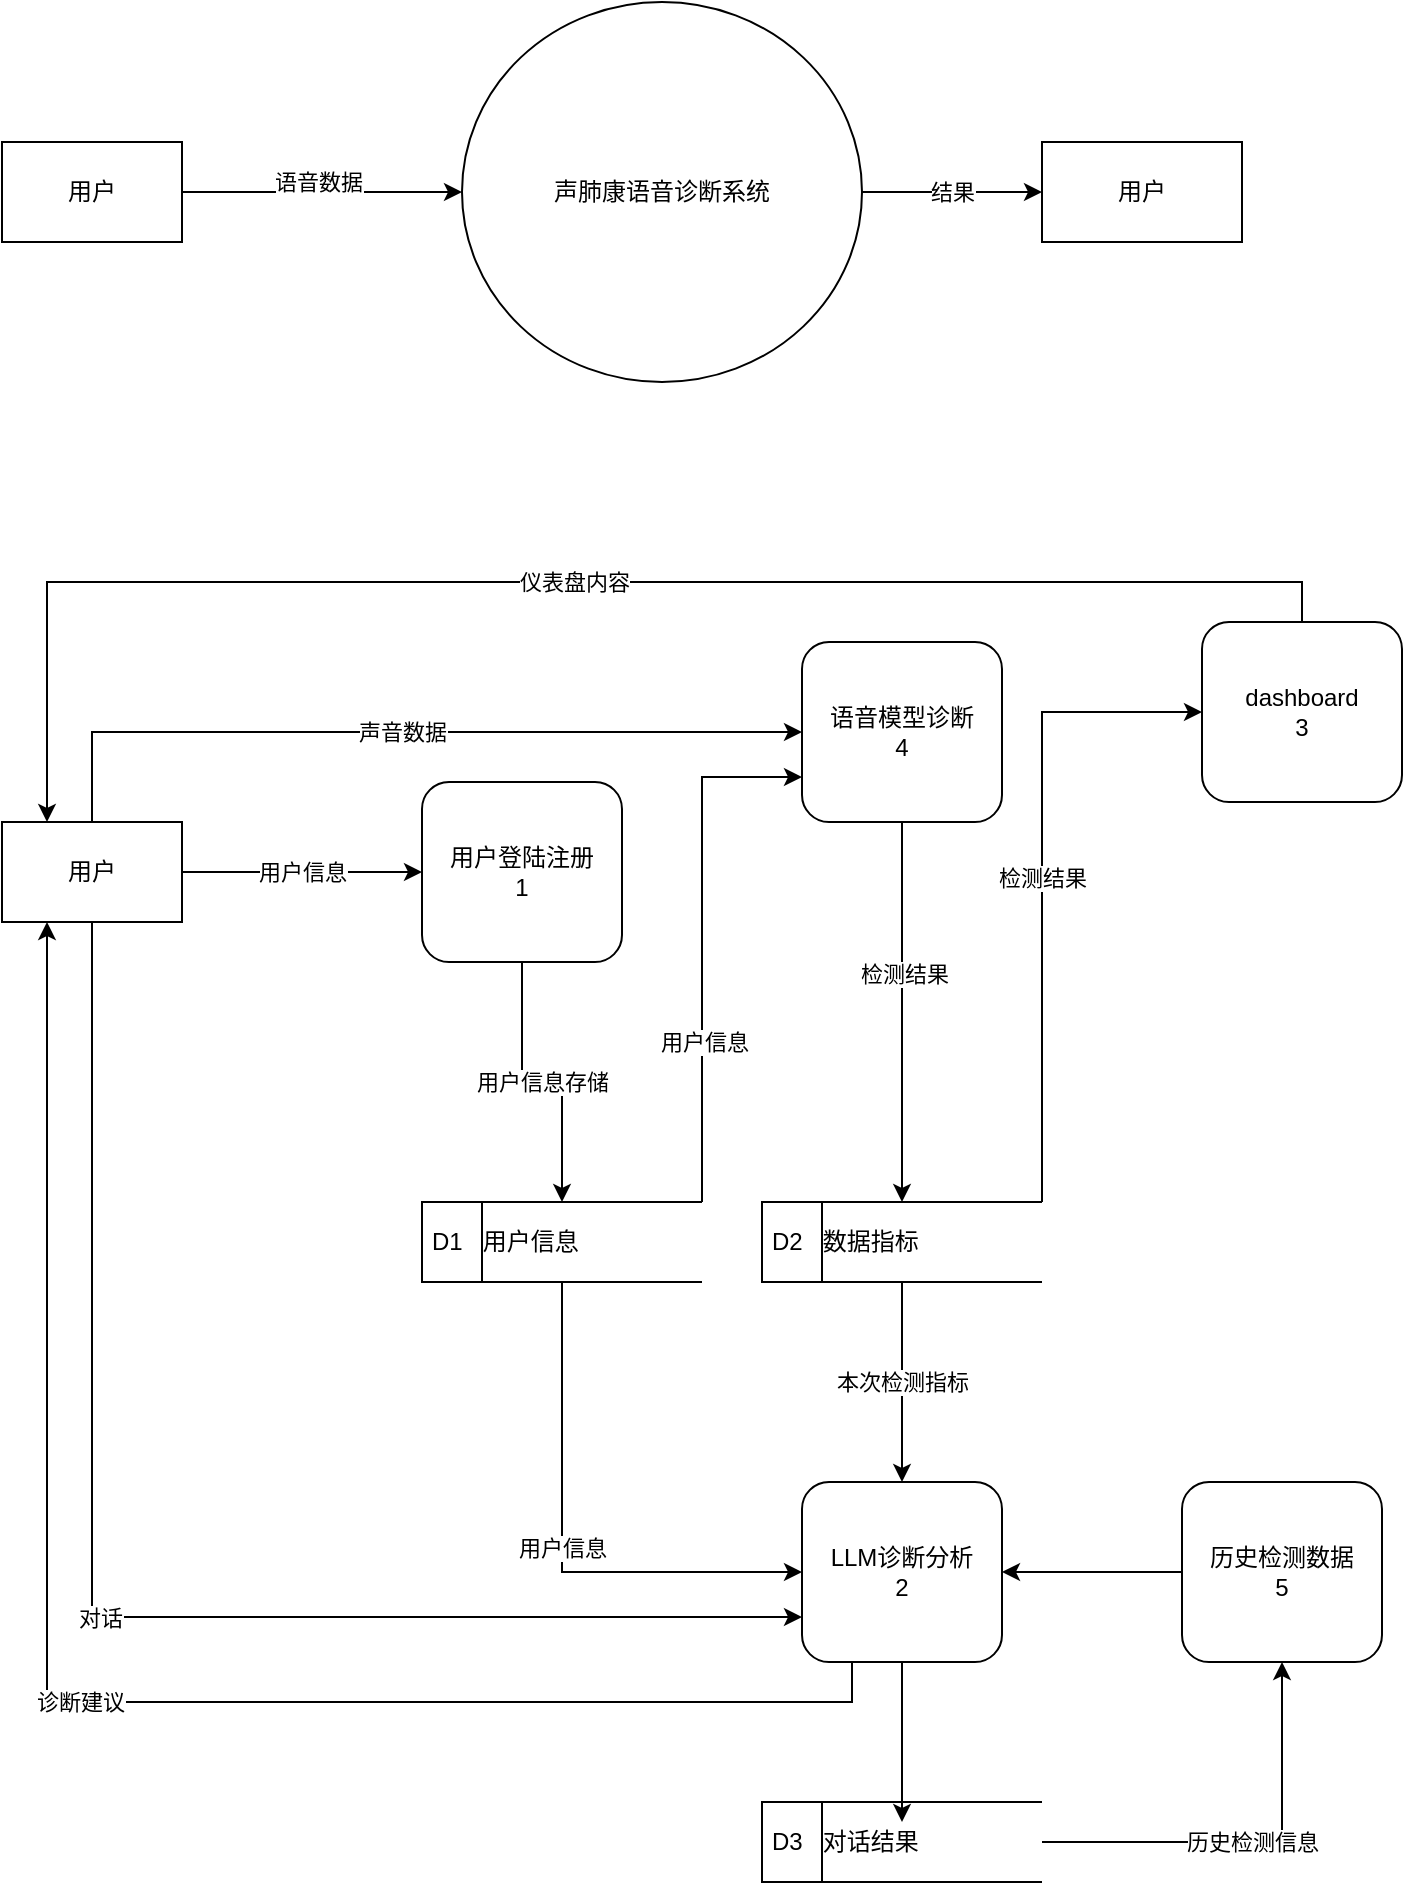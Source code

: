 <mxfile version="26.2.15">
  <diagram id="C5RBs43oDa-KdzZeNtuy" name="Page-1">
    <mxGraphModel dx="856" dy="714" grid="1" gridSize="10" guides="1" tooltips="1" connect="1" arrows="1" fold="1" page="1" pageScale="1" pageWidth="827" pageHeight="1169" math="0" shadow="0">
      <root>
        <mxCell id="WIyWlLk6GJQsqaUBKTNV-0" />
        <mxCell id="WIyWlLk6GJQsqaUBKTNV-1" parent="WIyWlLk6GJQsqaUBKTNV-0" />
        <mxCell id="C6dw9v0cGh8_laB9Q_cz-4" style="edgeStyle=orthogonalEdgeStyle;rounded=0;orthogonalLoop=1;jettySize=auto;html=1;" parent="WIyWlLk6GJQsqaUBKTNV-1" source="C6dw9v0cGh8_laB9Q_cz-1" target="C6dw9v0cGh8_laB9Q_cz-3" edge="1">
          <mxGeometry relative="1" as="geometry">
            <Array as="points">
              <mxPoint x="250" y="235" />
              <mxPoint x="250" y="235" />
            </Array>
          </mxGeometry>
        </mxCell>
        <mxCell id="x7PjpJtLWJ-oGzwMUkSd-5" value="语音数据" style="edgeLabel;html=1;align=center;verticalAlign=middle;resizable=0;points=[];" vertex="1" connectable="0" parent="C6dw9v0cGh8_laB9Q_cz-4">
          <mxGeometry x="-0.034" y="5" relative="1" as="geometry">
            <mxPoint as="offset" />
          </mxGeometry>
        </mxCell>
        <mxCell id="C6dw9v0cGh8_laB9Q_cz-1" value="用户" style="html=1;dashed=0;whiteSpace=wrap;" parent="WIyWlLk6GJQsqaUBKTNV-1" vertex="1">
          <mxGeometry x="90" y="210" width="90" height="50" as="geometry" />
        </mxCell>
        <mxCell id="C6dw9v0cGh8_laB9Q_cz-2" value="用户" style="html=1;dashed=0;whiteSpace=wrap;" parent="WIyWlLk6GJQsqaUBKTNV-1" vertex="1">
          <mxGeometry x="610" y="210" width="100" height="50" as="geometry" />
        </mxCell>
        <mxCell id="C6dw9v0cGh8_laB9Q_cz-5" value="结果" style="edgeStyle=orthogonalEdgeStyle;rounded=0;orthogonalLoop=1;jettySize=auto;html=1;" parent="WIyWlLk6GJQsqaUBKTNV-1" source="C6dw9v0cGh8_laB9Q_cz-3" target="C6dw9v0cGh8_laB9Q_cz-2" edge="1">
          <mxGeometry relative="1" as="geometry" />
        </mxCell>
        <mxCell id="C6dw9v0cGh8_laB9Q_cz-3" value="声肺康语音诊断系统" style="shape=ellipse;html=1;dashed=0;whiteSpace=wrap;perimeter=ellipsePerimeter;" parent="WIyWlLk6GJQsqaUBKTNV-1" vertex="1">
          <mxGeometry x="320" y="140" width="200" height="190" as="geometry" />
        </mxCell>
        <mxCell id="x7PjpJtLWJ-oGzwMUkSd-13" value="用户信息" style="edgeStyle=orthogonalEdgeStyle;rounded=0;orthogonalLoop=1;jettySize=auto;html=1;exitX=1;exitY=0.5;exitDx=0;exitDy=0;" edge="1" parent="WIyWlLk6GJQsqaUBKTNV-1" source="x7PjpJtLWJ-oGzwMUkSd-1" target="x7PjpJtLWJ-oGzwMUkSd-7">
          <mxGeometry relative="1" as="geometry" />
        </mxCell>
        <mxCell id="x7PjpJtLWJ-oGzwMUkSd-16" value="声音数据" style="edgeStyle=orthogonalEdgeStyle;rounded=0;orthogonalLoop=1;jettySize=auto;html=1;exitX=0.5;exitY=0;exitDx=0;exitDy=0;entryX=0;entryY=0.5;entryDx=0;entryDy=0;" edge="1" parent="WIyWlLk6GJQsqaUBKTNV-1" source="x7PjpJtLWJ-oGzwMUkSd-1" target="x7PjpJtLWJ-oGzwMUkSd-11">
          <mxGeometry relative="1" as="geometry" />
        </mxCell>
        <mxCell id="x7PjpJtLWJ-oGzwMUkSd-33" value="对话" style="edgeStyle=orthogonalEdgeStyle;rounded=0;orthogonalLoop=1;jettySize=auto;html=1;exitX=0.5;exitY=1;exitDx=0;exitDy=0;entryX=0;entryY=0.75;entryDx=0;entryDy=0;" edge="1" parent="WIyWlLk6GJQsqaUBKTNV-1" source="x7PjpJtLWJ-oGzwMUkSd-1" target="x7PjpJtLWJ-oGzwMUkSd-9">
          <mxGeometry relative="1" as="geometry" />
        </mxCell>
        <mxCell id="x7PjpJtLWJ-oGzwMUkSd-1" value="用户" style="html=1;dashed=0;whiteSpace=wrap;" vertex="1" parent="WIyWlLk6GJQsqaUBKTNV-1">
          <mxGeometry x="90" y="550" width="90" height="50" as="geometry" />
        </mxCell>
        <mxCell id="x7PjpJtLWJ-oGzwMUkSd-22" value="用户信息存储" style="edgeStyle=orthogonalEdgeStyle;rounded=0;orthogonalLoop=1;jettySize=auto;html=1;" edge="1" parent="WIyWlLk6GJQsqaUBKTNV-1" source="x7PjpJtLWJ-oGzwMUkSd-7" target="x7PjpJtLWJ-oGzwMUkSd-14">
          <mxGeometry relative="1" as="geometry" />
        </mxCell>
        <mxCell id="x7PjpJtLWJ-oGzwMUkSd-7" value="用户登陆注册&lt;div&gt;1&lt;/div&gt;" style="html=1;dashed=0;whiteSpace=wrap;rounded=1;" vertex="1" parent="WIyWlLk6GJQsqaUBKTNV-1">
          <mxGeometry x="300" y="530" width="100" height="90" as="geometry" />
        </mxCell>
        <mxCell id="x7PjpJtLWJ-oGzwMUkSd-36" value="诊断建议" style="edgeStyle=orthogonalEdgeStyle;rounded=0;orthogonalLoop=1;jettySize=auto;html=1;exitX=0.25;exitY=1;exitDx=0;exitDy=0;entryX=0.25;entryY=1;entryDx=0;entryDy=0;" edge="1" parent="WIyWlLk6GJQsqaUBKTNV-1" source="x7PjpJtLWJ-oGzwMUkSd-9" target="x7PjpJtLWJ-oGzwMUkSd-1">
          <mxGeometry relative="1" as="geometry" />
        </mxCell>
        <mxCell id="x7PjpJtLWJ-oGzwMUkSd-9" value="LLM诊断分析&lt;div&gt;2&lt;/div&gt;" style="html=1;dashed=0;whiteSpace=wrap;rounded=1;" vertex="1" parent="WIyWlLk6GJQsqaUBKTNV-1">
          <mxGeometry x="490" y="880" width="100" height="90" as="geometry" />
        </mxCell>
        <mxCell id="x7PjpJtLWJ-oGzwMUkSd-30" value="仪表盘内容" style="edgeStyle=orthogonalEdgeStyle;rounded=0;orthogonalLoop=1;jettySize=auto;html=1;exitX=0.5;exitY=0;exitDx=0;exitDy=0;entryX=0.25;entryY=0;entryDx=0;entryDy=0;" edge="1" parent="WIyWlLk6GJQsqaUBKTNV-1" source="x7PjpJtLWJ-oGzwMUkSd-10" target="x7PjpJtLWJ-oGzwMUkSd-1">
          <mxGeometry relative="1" as="geometry">
            <mxPoint x="90" y="420" as="targetPoint" />
          </mxGeometry>
        </mxCell>
        <mxCell id="x7PjpJtLWJ-oGzwMUkSd-10" value="dashboard&lt;div&gt;3&lt;/div&gt;" style="html=1;dashed=0;whiteSpace=wrap;rounded=1;" vertex="1" parent="WIyWlLk6GJQsqaUBKTNV-1">
          <mxGeometry x="690" y="450" width="100" height="90" as="geometry" />
        </mxCell>
        <mxCell id="x7PjpJtLWJ-oGzwMUkSd-27" style="edgeStyle=orthogonalEdgeStyle;rounded=0;orthogonalLoop=1;jettySize=auto;html=1;exitX=0.5;exitY=1;exitDx=0;exitDy=0;entryX=0.5;entryY=0;entryDx=0;entryDy=0;" edge="1" parent="WIyWlLk6GJQsqaUBKTNV-1" source="x7PjpJtLWJ-oGzwMUkSd-11" target="x7PjpJtLWJ-oGzwMUkSd-26">
          <mxGeometry relative="1" as="geometry" />
        </mxCell>
        <mxCell id="x7PjpJtLWJ-oGzwMUkSd-29" value="检测结果" style="edgeLabel;html=1;align=center;verticalAlign=middle;resizable=0;points=[];" vertex="1" connectable="0" parent="x7PjpJtLWJ-oGzwMUkSd-27">
          <mxGeometry x="-0.198" y="1" relative="1" as="geometry">
            <mxPoint as="offset" />
          </mxGeometry>
        </mxCell>
        <mxCell id="x7PjpJtLWJ-oGzwMUkSd-11" value="语音模型诊断&lt;div&gt;4&lt;span style=&quot;color: rgba(0, 0, 0, 0); font-family: monospace; font-size: 0px; text-align: start; text-wrap-mode: nowrap; background-color: transparent;&quot;&gt;%3CmxGraphModel%3E%3Croot%3E%3CmxCell%20id%3D%220%22%2F%3E%3CmxCell%20id%3D%221%22%20parent%3D%220%22%2F%3E%3CmxCell%20id%3D%222%22%20value%3D%22%E7%BB%93%E6%9E%9Cdashboard%26lt%3Bdiv%26gt%3B3%26lt%3B%2Fdiv%26gt%3B%22%20style%3D%22html%3D1%3Bdashed%3D0%3BwhiteSpace%3Dwrap%3B%22%20vertex%3D%221%22%20parent%3D%221%22%3E%3CmxGeometry%20x%3D%22270%22%20y%3D%22560%22%20width%3D%22100%22%20height%3D%2290%22%20as%3D%22geometry%22%2F%3E%3C%2FmxCell%3E%3C%2Froot%3E%3C%2FmxGraphModel%3E&lt;/span&gt;&lt;/div&gt;" style="html=1;dashed=0;whiteSpace=wrap;rounded=1;" vertex="1" parent="WIyWlLk6GJQsqaUBKTNV-1">
          <mxGeometry x="490" y="460" width="100" height="90" as="geometry" />
        </mxCell>
        <mxCell id="x7PjpJtLWJ-oGzwMUkSd-41" style="edgeStyle=orthogonalEdgeStyle;rounded=0;orthogonalLoop=1;jettySize=auto;html=1;exitX=0;exitY=0.5;exitDx=0;exitDy=0;" edge="1" parent="WIyWlLk6GJQsqaUBKTNV-1" source="x7PjpJtLWJ-oGzwMUkSd-12" target="x7PjpJtLWJ-oGzwMUkSd-9">
          <mxGeometry relative="1" as="geometry" />
        </mxCell>
        <mxCell id="x7PjpJtLWJ-oGzwMUkSd-12" value="历史检测&lt;span style=&quot;background-color: transparent; color: light-dark(rgb(0, 0, 0), rgb(255, 255, 255));&quot;&gt;数据&lt;/span&gt;&lt;div&gt;&lt;span style=&quot;background-color: transparent; color: light-dark(rgb(0, 0, 0), rgb(255, 255, 255));&quot;&gt;5&lt;/span&gt;&lt;/div&gt;" style="html=1;dashed=0;whiteSpace=wrap;rotation=0;rounded=1;" vertex="1" parent="WIyWlLk6GJQsqaUBKTNV-1">
          <mxGeometry x="680" y="880" width="100" height="90" as="geometry" />
        </mxCell>
        <mxCell id="x7PjpJtLWJ-oGzwMUkSd-24" style="edgeStyle=orthogonalEdgeStyle;rounded=0;orthogonalLoop=1;jettySize=auto;html=1;exitX=1;exitY=0;exitDx=0;exitDy=0;entryX=0;entryY=0.75;entryDx=0;entryDy=0;" edge="1" parent="WIyWlLk6GJQsqaUBKTNV-1" source="x7PjpJtLWJ-oGzwMUkSd-14" target="x7PjpJtLWJ-oGzwMUkSd-11">
          <mxGeometry relative="1" as="geometry">
            <mxPoint x="480" y="560.0" as="targetPoint" />
          </mxGeometry>
        </mxCell>
        <mxCell id="x7PjpJtLWJ-oGzwMUkSd-25" value="用户信息" style="edgeLabel;html=1;align=center;verticalAlign=middle;resizable=0;points=[];" vertex="1" connectable="0" parent="x7PjpJtLWJ-oGzwMUkSd-24">
          <mxGeometry x="-0.388" y="-1" relative="1" as="geometry">
            <mxPoint as="offset" />
          </mxGeometry>
        </mxCell>
        <mxCell id="x7PjpJtLWJ-oGzwMUkSd-32" value="用户信息" style="edgeStyle=orthogonalEdgeStyle;rounded=0;orthogonalLoop=1;jettySize=auto;html=1;exitX=0.5;exitY=1;exitDx=0;exitDy=0;entryX=0;entryY=0.5;entryDx=0;entryDy=0;" edge="1" parent="WIyWlLk6GJQsqaUBKTNV-1" source="x7PjpJtLWJ-oGzwMUkSd-14" target="x7PjpJtLWJ-oGzwMUkSd-9">
          <mxGeometry relative="1" as="geometry" />
        </mxCell>
        <mxCell id="x7PjpJtLWJ-oGzwMUkSd-14" value="D1&amp;nbsp; &amp;nbsp;用户信息" style="html=1;dashed=0;whiteSpace=wrap;shape=mxgraph.dfd.dataStoreID;align=left;spacingLeft=3;points=[[0,0],[0.5,0],[1,0],[0,0.5],[1,0.5],[0,1],[0.5,1],[1,1]];" vertex="1" parent="WIyWlLk6GJQsqaUBKTNV-1">
          <mxGeometry x="300" y="740" width="140" height="40" as="geometry" />
        </mxCell>
        <mxCell id="x7PjpJtLWJ-oGzwMUkSd-28" value="检测结果" style="edgeStyle=orthogonalEdgeStyle;rounded=0;orthogonalLoop=1;jettySize=auto;html=1;exitX=1;exitY=0;exitDx=0;exitDy=0;entryX=0;entryY=0.5;entryDx=0;entryDy=0;" edge="1" parent="WIyWlLk6GJQsqaUBKTNV-1" source="x7PjpJtLWJ-oGzwMUkSd-26" target="x7PjpJtLWJ-oGzwMUkSd-10">
          <mxGeometry relative="1" as="geometry" />
        </mxCell>
        <mxCell id="x7PjpJtLWJ-oGzwMUkSd-31" value="本次检测指标" style="edgeStyle=orthogonalEdgeStyle;rounded=0;orthogonalLoop=1;jettySize=auto;html=1;exitX=0.5;exitY=1;exitDx=0;exitDy=0;" edge="1" parent="WIyWlLk6GJQsqaUBKTNV-1" source="x7PjpJtLWJ-oGzwMUkSd-26" target="x7PjpJtLWJ-oGzwMUkSd-9">
          <mxGeometry relative="1" as="geometry" />
        </mxCell>
        <mxCell id="x7PjpJtLWJ-oGzwMUkSd-26" value="D2&amp;nbsp; &amp;nbsp;数据指标" style="html=1;dashed=0;whiteSpace=wrap;shape=mxgraph.dfd.dataStoreID;align=left;spacingLeft=3;points=[[0,0],[0.5,0],[1,0],[0,0.5],[1,0.5],[0,1],[0.5,1],[1,1]];" vertex="1" parent="WIyWlLk6GJQsqaUBKTNV-1">
          <mxGeometry x="470" y="740" width="140" height="40" as="geometry" />
        </mxCell>
        <mxCell id="x7PjpJtLWJ-oGzwMUkSd-40" value="历史检测信息" style="edgeStyle=orthogonalEdgeStyle;rounded=0;orthogonalLoop=1;jettySize=auto;html=1;exitX=1;exitY=0.5;exitDx=0;exitDy=0;entryX=0.5;entryY=1;entryDx=0;entryDy=0;" edge="1" parent="WIyWlLk6GJQsqaUBKTNV-1" source="x7PjpJtLWJ-oGzwMUkSd-37" target="x7PjpJtLWJ-oGzwMUkSd-12">
          <mxGeometry relative="1" as="geometry" />
        </mxCell>
        <mxCell id="x7PjpJtLWJ-oGzwMUkSd-37" value="D3&amp;nbsp; &amp;nbsp;对话结果" style="html=1;dashed=0;whiteSpace=wrap;shape=mxgraph.dfd.dataStoreID;align=left;spacingLeft=3;points=[[0,0],[0.5,0],[1,0],[0,0.5],[1,0.5],[0,1],[0.5,1],[1,1]];" vertex="1" parent="WIyWlLk6GJQsqaUBKTNV-1">
          <mxGeometry x="470" y="1040" width="140" height="40" as="geometry" />
        </mxCell>
        <mxCell id="x7PjpJtLWJ-oGzwMUkSd-38" style="edgeStyle=orthogonalEdgeStyle;rounded=0;orthogonalLoop=1;jettySize=auto;html=1;exitX=0.5;exitY=1;exitDx=0;exitDy=0;entryX=0.5;entryY=0.25;entryDx=0;entryDy=0;entryPerimeter=0;" edge="1" parent="WIyWlLk6GJQsqaUBKTNV-1" source="x7PjpJtLWJ-oGzwMUkSd-9" target="x7PjpJtLWJ-oGzwMUkSd-37">
          <mxGeometry relative="1" as="geometry" />
        </mxCell>
      </root>
    </mxGraphModel>
  </diagram>
</mxfile>
